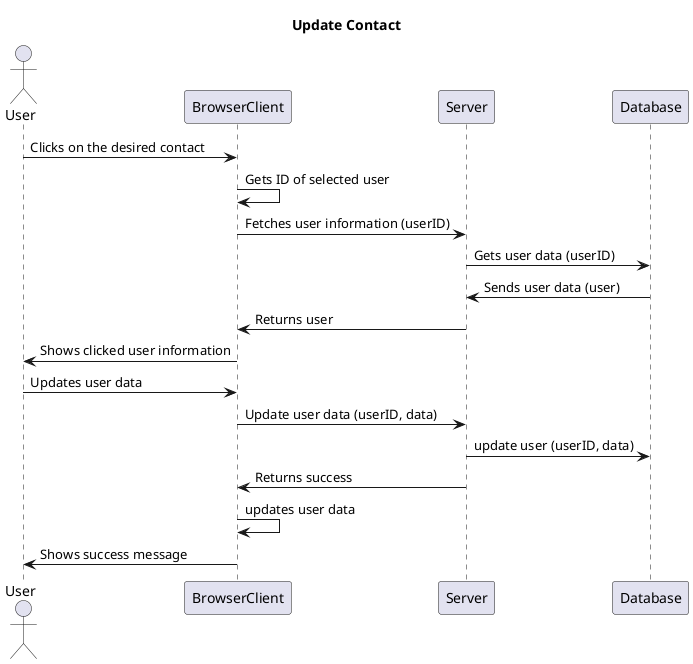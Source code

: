 @startuml

title "Update Contact"

actor User

User -> BrowserClient: Clicks on the desired contact

BrowserClient -> BrowserClient: Gets ID of selected user

BrowserClient -> Server: Fetches user information (userID)

Server -> Database: Gets user data (userID)

Database -> Server: Sends user data (user)

Server -> BrowserClient: Returns user

BrowserClient -> User: Shows clicked user information

User -> BrowserClient: Updates user data

BrowserClient -> Server: Update user data (userID, data)

Server -> Database: update user (userID, data)

Server -> BrowserClient: Returns success

BrowserClient -> BrowserClient: updates user data

BrowserClient -> User: Shows success message
@enduml